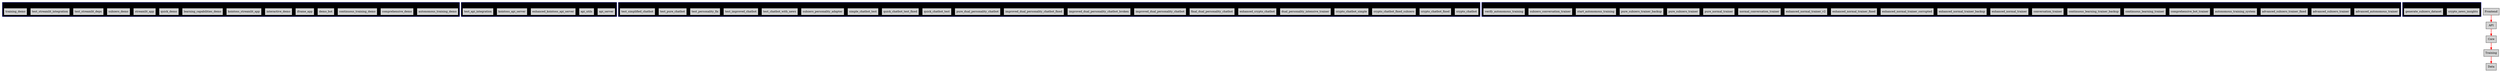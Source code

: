 digraph SystemArchitecture {
    rankdir=TB;
    compound=true;
    node [shape=box, style=filled];

    subgraph cluster_0 {
        label="Frontend Layer";
        color=blue;
        style=filled;
        fillcolor=lightfrontend;
        "autonomous_training_demo";
        "comprehensive_demo";
        "continuous_training_demo";
        "demo_bot";
        "iframe_app";
        "interactive_demo";
        "kointoss_streamlit_app";
        "learning_capabilities_demo";
        "quick_demo";
        "streamlit_app";
        "subzero_demo";
        "test_streamlit_deps";
        "test_streamlit_integration";
        "training_demo";
    }
    subgraph cluster_1 {
        label="API Layer";
        color=blue;
        style=filled;
        fillcolor=lightapi;
        "api_server";
        "api_utils";
        "enhanced_kointoss_api_server";
        "kointoss_api_server";
        "test_api_integration";
    }
    subgraph cluster_2 {
        label="Core Layer";
        color=blue;
        style=filled;
        fillcolor=lightcore;
        "crypto_chatbot";
        "crypto_chatbot_fixed";
        "crypto_chatbot_fixed_subzero";
        "crypto_chatbot_simple";
        "dual_personality_intensive_trainer";
        "enhanced_crypto_chatbot";
        "final_dual_personality_chatbot";
        "improved_dual_personality_chatbot";
        "improved_dual_personality_chatbot_broken";
        "improved_dual_personality_chatbot_fixed";
        "pure_dual_personality_chatbot";
        "quick_chatbot_test";
        "quick_chatbot_test_fixed";
        "simple_chatbot_test";
        "subzero_personality_adapter";
        "test_chatbot_with_news";
        "test_improved_chatbot";
        "test_personality_fix";
        "test_pure_chatbot";
        "test_simplified_chatbot";
    }
    subgraph cluster_3 {
        label="Training Layer";
        color=blue;
        style=filled;
        fillcolor=lighttraining;
        "advanced_autonomous_trainer";
        "advanced_subzero_trainer";
        "advanced_subzero_trainer_fixed";
        "autonomous_training_demo";
        "autonomous_training_system";
        "comprehensive_bot_trainer";
        "continuous_learning_trainer";
        "continuous_learning_trainer_backup";
        "conversation_trainer";
        "dual_personality_intensive_trainer";
        "enhanced_normal_trainer";
        "enhanced_normal_trainer_backup";
        "enhanced_normal_trainer_corrupted";
        "enhanced_normal_trainer_fixed";
        "enhanced_normal_trainer_v2";
        "normal_conversation_trainer";
        "pure_normal_trainer";
        "pure_subzero_trainer";
        "pure_subzero_trainer_backup";
        "start_autonomous_training";
        "subzero_conversation_trainer";
        "verify_autonomous_training";
    }
    subgraph cluster_4 {
        label="Data Layer";
        color=blue;
        style=filled;
        fillcolor=lightdata;
        "crypto_news_insights";
        "generate_subzero_dataset";
    }
    "Frontend" -> "API" [style=bold, color=red];
    "API" -> "Core" [style=bold, color=red];
    "Core" -> "Training" [style=bold, color=red];
    "Training" -> "Data" [style=bold, color=red];
}